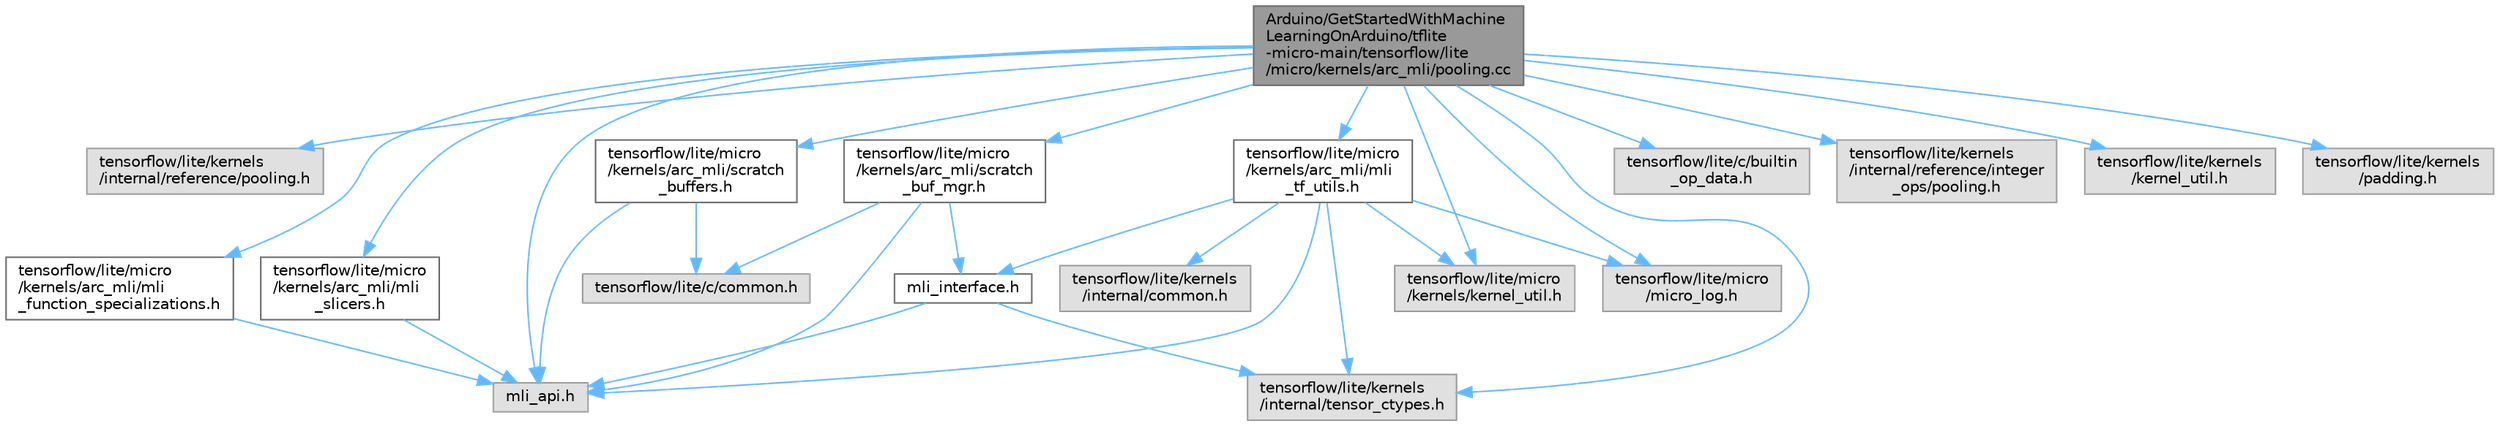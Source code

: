 digraph "Arduino/GetStartedWithMachineLearningOnArduino/tflite-micro-main/tensorflow/lite/micro/kernels/arc_mli/pooling.cc"
{
 // LATEX_PDF_SIZE
  bgcolor="transparent";
  edge [fontname=Helvetica,fontsize=10,labelfontname=Helvetica,labelfontsize=10];
  node [fontname=Helvetica,fontsize=10,shape=box,height=0.2,width=0.4];
  Node1 [id="Node000001",label="Arduino/GetStartedWithMachine\lLearningOnArduino/tflite\l-micro-main/tensorflow/lite\l/micro/kernels/arc_mli/pooling.cc",height=0.2,width=0.4,color="gray40", fillcolor="grey60", style="filled", fontcolor="black",tooltip=" "];
  Node1 -> Node2 [id="edge30_Node000001_Node000002",color="steelblue1",style="solid",tooltip=" "];
  Node2 [id="Node000002",label="tensorflow/lite/kernels\l/internal/reference/pooling.h",height=0.2,width=0.4,color="grey60", fillcolor="#E0E0E0", style="filled",tooltip=" "];
  Node1 -> Node3 [id="edge31_Node000001_Node000003",color="steelblue1",style="solid",tooltip=" "];
  Node3 [id="Node000003",label="mli_api.h",height=0.2,width=0.4,color="grey60", fillcolor="#E0E0E0", style="filled",tooltip=" "];
  Node1 -> Node4 [id="edge32_Node000001_Node000004",color="steelblue1",style="solid",tooltip=" "];
  Node4 [id="Node000004",label="tensorflow/lite/c/builtin\l_op_data.h",height=0.2,width=0.4,color="grey60", fillcolor="#E0E0E0", style="filled",tooltip=" "];
  Node1 -> Node5 [id="edge33_Node000001_Node000005",color="steelblue1",style="solid",tooltip=" "];
  Node5 [id="Node000005",label="tensorflow/lite/kernels\l/internal/reference/integer\l_ops/pooling.h",height=0.2,width=0.4,color="grey60", fillcolor="#E0E0E0", style="filled",tooltip=" "];
  Node1 -> Node6 [id="edge34_Node000001_Node000006",color="steelblue1",style="solid",tooltip=" "];
  Node6 [id="Node000006",label="tensorflow/lite/kernels\l/internal/tensor_ctypes.h",height=0.2,width=0.4,color="grey60", fillcolor="#E0E0E0", style="filled",tooltip=" "];
  Node1 -> Node7 [id="edge35_Node000001_Node000007",color="steelblue1",style="solid",tooltip=" "];
  Node7 [id="Node000007",label="tensorflow/lite/kernels\l/kernel_util.h",height=0.2,width=0.4,color="grey60", fillcolor="#E0E0E0", style="filled",tooltip=" "];
  Node1 -> Node8 [id="edge36_Node000001_Node000008",color="steelblue1",style="solid",tooltip=" "];
  Node8 [id="Node000008",label="tensorflow/lite/kernels\l/padding.h",height=0.2,width=0.4,color="grey60", fillcolor="#E0E0E0", style="filled",tooltip=" "];
  Node1 -> Node9 [id="edge37_Node000001_Node000009",color="steelblue1",style="solid",tooltip=" "];
  Node9 [id="Node000009",label="tensorflow/lite/micro\l/kernels/arc_mli/mli\l_function_specializations.h",height=0.2,width=0.4,color="grey40", fillcolor="white", style="filled",URL="$_arduino_2_get_started_with_machine_learning_on_arduino_2tflite-micro-main_2tensorflow_2lite_2mi3892ba56a7ebd5dd84156ebbb374867c.html",tooltip=" "];
  Node9 -> Node3 [id="edge38_Node000009_Node000003",color="steelblue1",style="solid",tooltip=" "];
  Node1 -> Node10 [id="edge39_Node000001_Node000010",color="steelblue1",style="solid",tooltip=" "];
  Node10 [id="Node000010",label="tensorflow/lite/micro\l/kernels/arc_mli/mli\l_slicers.h",height=0.2,width=0.4,color="grey40", fillcolor="white", style="filled",URL="$_arduino_2_get_started_with_machine_learning_on_arduino_2tflite-micro-main_2tensorflow_2lite_2mif8f1d598785bd1bba120963cfb4e6ac4.html",tooltip=" "];
  Node10 -> Node3 [id="edge40_Node000010_Node000003",color="steelblue1",style="solid",tooltip=" "];
  Node1 -> Node11 [id="edge41_Node000001_Node000011",color="steelblue1",style="solid",tooltip=" "];
  Node11 [id="Node000011",label="tensorflow/lite/micro\l/kernels/arc_mli/mli\l_tf_utils.h",height=0.2,width=0.4,color="grey40", fillcolor="white", style="filled",URL="$_arduino_2_get_started_with_machine_learning_on_arduino_2tflite-micro-main_2tensorflow_2lite_2mida7bb510aa51b58806c263868b8d78de.html",tooltip=" "];
  Node11 -> Node3 [id="edge42_Node000011_Node000003",color="steelblue1",style="solid",tooltip=" "];
  Node11 -> Node12 [id="edge43_Node000011_Node000012",color="steelblue1",style="solid",tooltip=" "];
  Node12 [id="Node000012",label="mli_interface.h",height=0.2,width=0.4,color="grey40", fillcolor="white", style="filled",URL="$_arduino_2_get_started_with_machine_learning_on_arduino_2tflite-micro-main_2tensorflow_2lite_2mic11eafc1a1e80daf400f940fe860b288.html",tooltip=" "];
  Node12 -> Node3 [id="edge44_Node000012_Node000003",color="steelblue1",style="solid",tooltip=" "];
  Node12 -> Node6 [id="edge45_Node000012_Node000006",color="steelblue1",style="solid",tooltip=" "];
  Node11 -> Node13 [id="edge46_Node000011_Node000013",color="steelblue1",style="solid",tooltip=" "];
  Node13 [id="Node000013",label="tensorflow/lite/kernels\l/internal/common.h",height=0.2,width=0.4,color="grey60", fillcolor="#E0E0E0", style="filled",tooltip=" "];
  Node11 -> Node6 [id="edge47_Node000011_Node000006",color="steelblue1",style="solid",tooltip=" "];
  Node11 -> Node14 [id="edge48_Node000011_Node000014",color="steelblue1",style="solid",tooltip=" "];
  Node14 [id="Node000014",label="tensorflow/lite/micro\l/kernels/kernel_util.h",height=0.2,width=0.4,color="grey60", fillcolor="#E0E0E0", style="filled",tooltip=" "];
  Node11 -> Node15 [id="edge49_Node000011_Node000015",color="steelblue1",style="solid",tooltip=" "];
  Node15 [id="Node000015",label="tensorflow/lite/micro\l/micro_log.h",height=0.2,width=0.4,color="grey60", fillcolor="#E0E0E0", style="filled",tooltip=" "];
  Node1 -> Node16 [id="edge50_Node000001_Node000016",color="steelblue1",style="solid",tooltip=" "];
  Node16 [id="Node000016",label="tensorflow/lite/micro\l/kernels/arc_mli/scratch\l_buf_mgr.h",height=0.2,width=0.4,color="grey40", fillcolor="white", style="filled",URL="$_arduino_2_get_started_with_machine_learning_on_arduino_2tflite-micro-main_2tensorflow_2lite_2mifeda4d875370bafe569885bd23dfd6bb.html",tooltip=" "];
  Node16 -> Node3 [id="edge51_Node000016_Node000003",color="steelblue1",style="solid",tooltip=" "];
  Node16 -> Node12 [id="edge52_Node000016_Node000012",color="steelblue1",style="solid",tooltip=" "];
  Node16 -> Node17 [id="edge53_Node000016_Node000017",color="steelblue1",style="solid",tooltip=" "];
  Node17 [id="Node000017",label="tensorflow/lite/c/common.h",height=0.2,width=0.4,color="grey60", fillcolor="#E0E0E0", style="filled",tooltip=" "];
  Node1 -> Node18 [id="edge54_Node000001_Node000018",color="steelblue1",style="solid",tooltip=" "];
  Node18 [id="Node000018",label="tensorflow/lite/micro\l/kernels/arc_mli/scratch\l_buffers.h",height=0.2,width=0.4,color="grey40", fillcolor="white", style="filled",URL="$_arduino_2_get_started_with_machine_learning_on_arduino_2tflite-micro-main_2tensorflow_2lite_2mi8988c79dc9caf60250ddf649f0b3f1c3.html",tooltip=" "];
  Node18 -> Node3 [id="edge55_Node000018_Node000003",color="steelblue1",style="solid",tooltip=" "];
  Node18 -> Node17 [id="edge56_Node000018_Node000017",color="steelblue1",style="solid",tooltip=" "];
  Node1 -> Node14 [id="edge57_Node000001_Node000014",color="steelblue1",style="solid",tooltip=" "];
  Node1 -> Node15 [id="edge58_Node000001_Node000015",color="steelblue1",style="solid",tooltip=" "];
}
